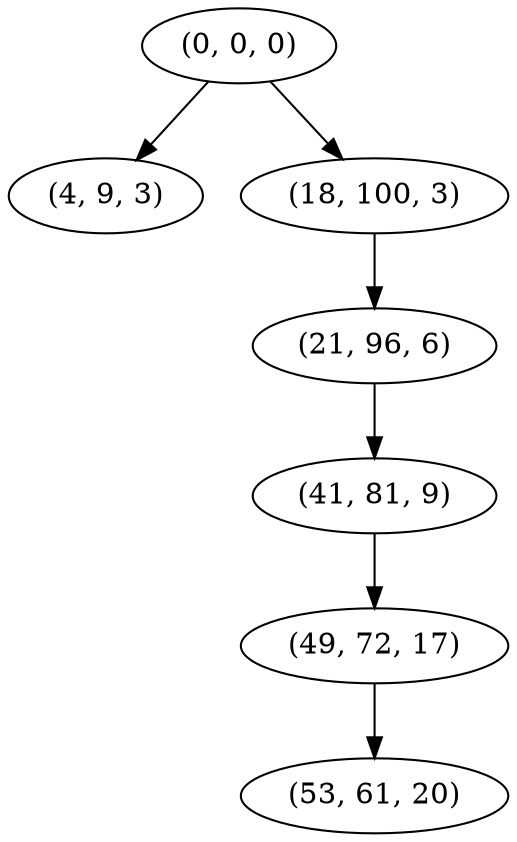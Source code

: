 digraph tree {
    "(0, 0, 0)";
    "(4, 9, 3)";
    "(18, 100, 3)";
    "(21, 96, 6)";
    "(41, 81, 9)";
    "(49, 72, 17)";
    "(53, 61, 20)";
    "(0, 0, 0)" -> "(4, 9, 3)";
    "(0, 0, 0)" -> "(18, 100, 3)";
    "(18, 100, 3)" -> "(21, 96, 6)";
    "(21, 96, 6)" -> "(41, 81, 9)";
    "(41, 81, 9)" -> "(49, 72, 17)";
    "(49, 72, 17)" -> "(53, 61, 20)";
}
